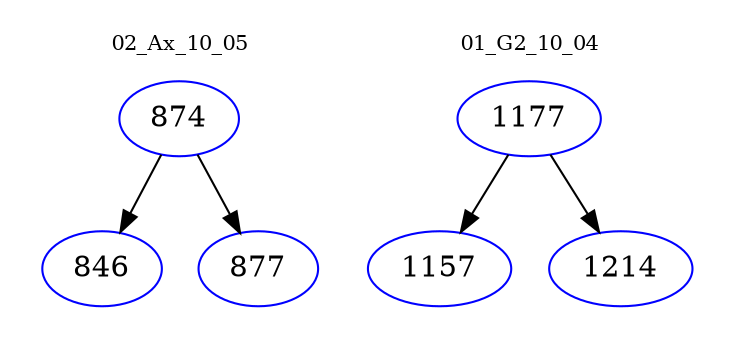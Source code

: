 digraph{
subgraph cluster_0 {
color = white
label = "02_Ax_10_05";
fontsize=10;
T0_874 [label="874", color="blue"]
T0_874 -> T0_846 [color="black"]
T0_846 [label="846", color="blue"]
T0_874 -> T0_877 [color="black"]
T0_877 [label="877", color="blue"]
}
subgraph cluster_1 {
color = white
label = "01_G2_10_04";
fontsize=10;
T1_1177 [label="1177", color="blue"]
T1_1177 -> T1_1157 [color="black"]
T1_1157 [label="1157", color="blue"]
T1_1177 -> T1_1214 [color="black"]
T1_1214 [label="1214", color="blue"]
}
}
